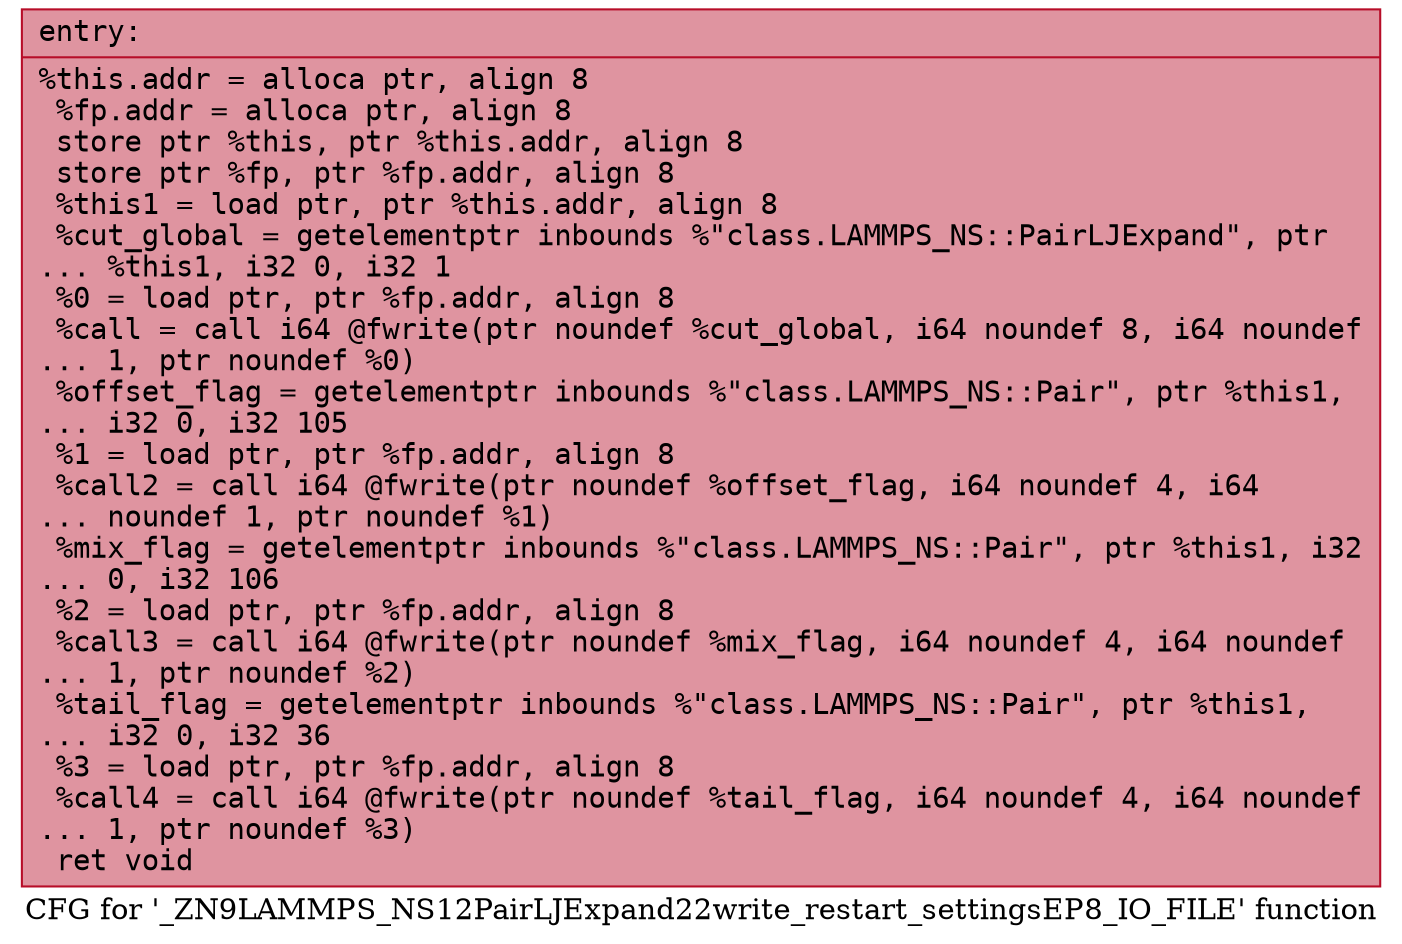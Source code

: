 digraph "CFG for '_ZN9LAMMPS_NS12PairLJExpand22write_restart_settingsEP8_IO_FILE' function" {
	label="CFG for '_ZN9LAMMPS_NS12PairLJExpand22write_restart_settingsEP8_IO_FILE' function";

	Node0x55d88da39d10 [shape=record,color="#b70d28ff", style=filled, fillcolor="#b70d2870" fontname="Courier",label="{entry:\l|  %this.addr = alloca ptr, align 8\l  %fp.addr = alloca ptr, align 8\l  store ptr %this, ptr %this.addr, align 8\l  store ptr %fp, ptr %fp.addr, align 8\l  %this1 = load ptr, ptr %this.addr, align 8\l  %cut_global = getelementptr inbounds %\"class.LAMMPS_NS::PairLJExpand\", ptr\l... %this1, i32 0, i32 1\l  %0 = load ptr, ptr %fp.addr, align 8\l  %call = call i64 @fwrite(ptr noundef %cut_global, i64 noundef 8, i64 noundef\l... 1, ptr noundef %0)\l  %offset_flag = getelementptr inbounds %\"class.LAMMPS_NS::Pair\", ptr %this1,\l... i32 0, i32 105\l  %1 = load ptr, ptr %fp.addr, align 8\l  %call2 = call i64 @fwrite(ptr noundef %offset_flag, i64 noundef 4, i64\l... noundef 1, ptr noundef %1)\l  %mix_flag = getelementptr inbounds %\"class.LAMMPS_NS::Pair\", ptr %this1, i32\l... 0, i32 106\l  %2 = load ptr, ptr %fp.addr, align 8\l  %call3 = call i64 @fwrite(ptr noundef %mix_flag, i64 noundef 4, i64 noundef\l... 1, ptr noundef %2)\l  %tail_flag = getelementptr inbounds %\"class.LAMMPS_NS::Pair\", ptr %this1,\l... i32 0, i32 36\l  %3 = load ptr, ptr %fp.addr, align 8\l  %call4 = call i64 @fwrite(ptr noundef %tail_flag, i64 noundef 4, i64 noundef\l... 1, ptr noundef %3)\l  ret void\l}"];
}
